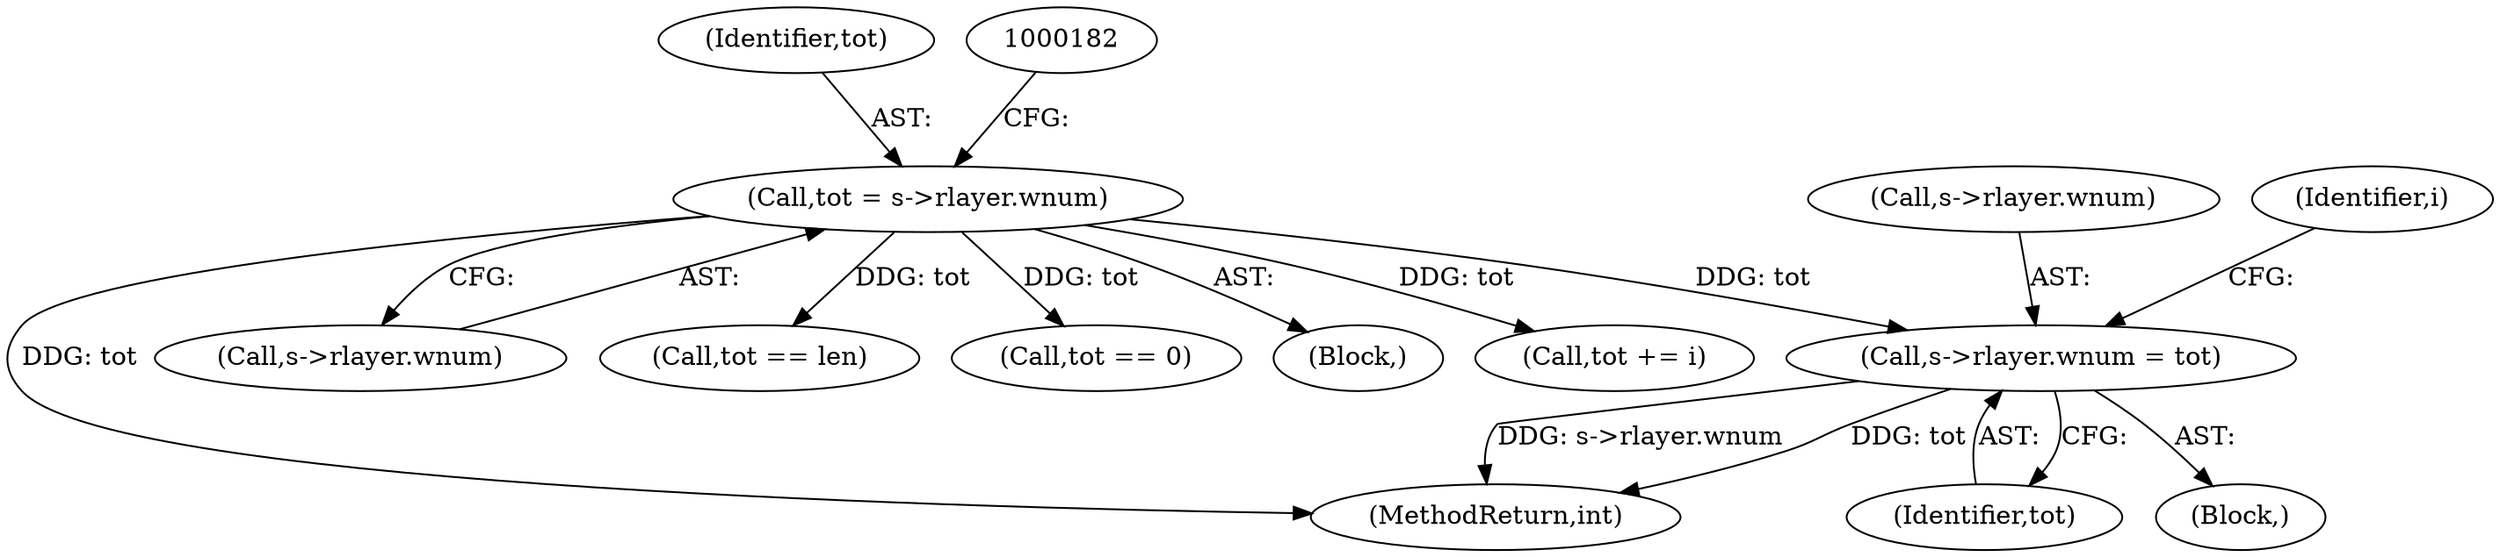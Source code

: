 digraph "0_openssl_4ad93618d26a3ea23d36ad5498ff4f59eff3a4d2_0@pointer" {
"1000258" [label="(Call,s->rlayer.wnum = tot)"];
"1000172" [label="(Call,tot = s->rlayer.wnum)"];
"1000173" [label="(Identifier,tot)"];
"1000258" [label="(Call,s->rlayer.wnum = tot)"];
"1000259" [label="(Call,s->rlayer.wnum)"];
"1000264" [label="(Identifier,tot)"];
"1000267" [label="(Call,tot += i)"];
"1000980" [label="(MethodReturn,int)"];
"1000174" [label="(Call,s->rlayer.wnum)"];
"1000257" [label="(Block,)"];
"1000172" [label="(Call,tot = s->rlayer.wnum)"];
"1000717" [label="(Call,tot == len)"];
"1000266" [label="(Identifier,i)"];
"1000326" [label="(Call,tot == 0)"];
"1000127" [label="(Block,)"];
"1000258" -> "1000257"  [label="AST: "];
"1000258" -> "1000264"  [label="CFG: "];
"1000259" -> "1000258"  [label="AST: "];
"1000264" -> "1000258"  [label="AST: "];
"1000266" -> "1000258"  [label="CFG: "];
"1000258" -> "1000980"  [label="DDG: s->rlayer.wnum"];
"1000258" -> "1000980"  [label="DDG: tot"];
"1000172" -> "1000258"  [label="DDG: tot"];
"1000172" -> "1000127"  [label="AST: "];
"1000172" -> "1000174"  [label="CFG: "];
"1000173" -> "1000172"  [label="AST: "];
"1000174" -> "1000172"  [label="AST: "];
"1000182" -> "1000172"  [label="CFG: "];
"1000172" -> "1000980"  [label="DDG: tot"];
"1000172" -> "1000267"  [label="DDG: tot"];
"1000172" -> "1000326"  [label="DDG: tot"];
"1000172" -> "1000717"  [label="DDG: tot"];
}

